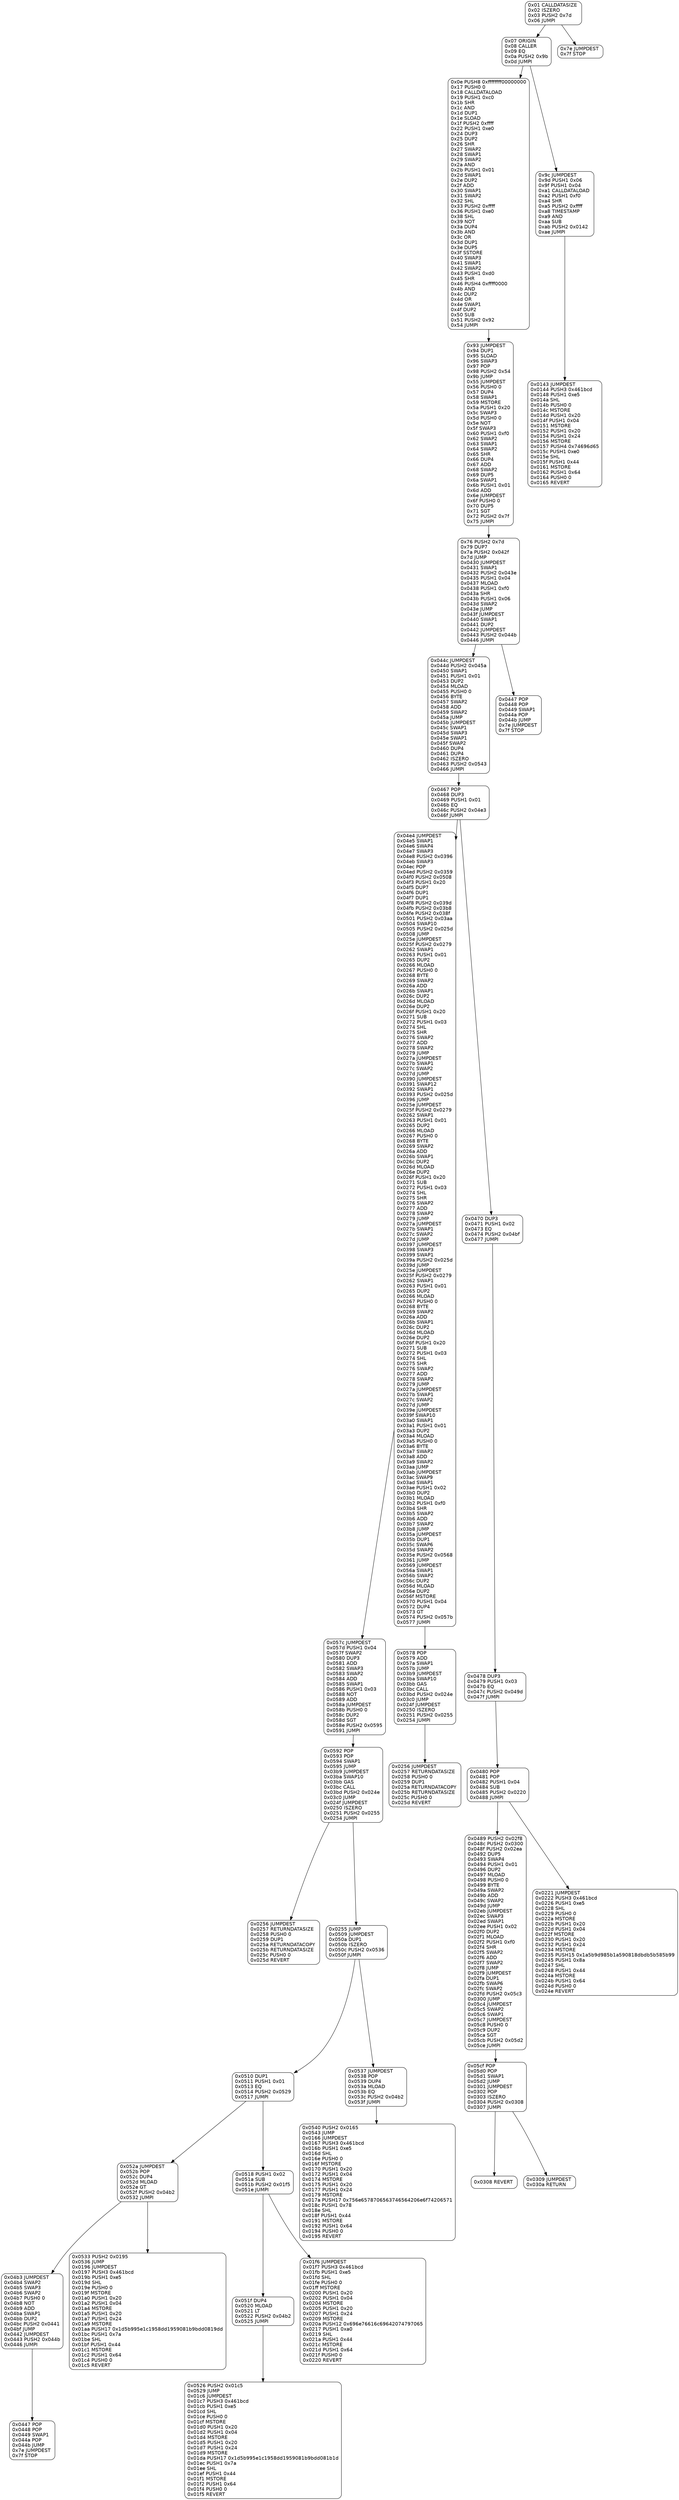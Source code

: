 digraph G {
    node [shape=box, style="rounded", fontname="Helvetica"];
    edge [fontname="Helvetica"];
    0 [ label = "0x01 CALLDATASIZE \l0x02 ISZERO \l0x03 PUSH2 0x7d\l0x06 JUMPI \l" ]
    1 [ label = "0x07 ORIGIN \l0x08 CALLER \l0x09 EQ \l0x0a PUSH2 0x9b\l0x0d JUMPI \l" ]
    2 [ label = "0x0e PUSH8 0xffffffff00000000\l0x17 PUSH0 0\l0x18 CALLDATALOAD \l0x19 PUSH1 0xc0\l0x1b SHR \l0x1c AND \l0x1d DUP1 \l0x1e SLOAD \l0x1f PUSH2 0xffff\l0x22 PUSH1 0xe0\l0x24 DUP3 \l0x25 DUP2 \l0x26 SHR \l0x27 SWAP2 \l0x28 SWAP1 \l0x29 SWAP2 \l0x2a AND \l0x2b PUSH1 0x01\l0x2d SWAP1 \l0x2e DUP2 \l0x2f ADD \l0x30 SWAP1 \l0x31 SWAP2 \l0x32 SHL \l0x33 PUSH2 0xffff\l0x36 PUSH1 0xe0\l0x38 SHL \l0x39 NOT \l0x3a DUP4 \l0x3b AND \l0x3c OR \l0x3d DUP1 \l0x3e DUP5 \l0x3f SSTORE \l0x40 SWAP3 \l0x41 SWAP1 \l0x42 SWAP2 \l0x43 PUSH1 0xd0\l0x45 SHR \l0x46 PUSH4 0xffff0000\l0x4b AND \l0x4c DUP2 \l0x4d OR \l0x4e SWAP1 \l0x4f DUP2 \l0x50 SUB \l0x51 PUSH2 0x92\l0x54 JUMPI \l" ]
    3 [ label = "0x93 JUMPDEST \l0x94 DUP1 \l0x95 SLOAD \l0x96 SWAP3 \l0x97 POP \l0x98 PUSH2 0x54\l0x9b JUMP \l0x55 JUMPDEST \l0x56 PUSH0 0\l0x57 DUP4 \l0x58 SWAP1 \l0x59 MSTORE \l0x5a PUSH1 0x20\l0x5c SWAP3 \l0x5d PUSH0 0\l0x5e NOT \l0x5f SWAP3 \l0x60 PUSH1 0xf0\l0x62 SWAP2 \l0x63 SWAP1 \l0x64 SWAP2 \l0x65 SHR \l0x66 DUP4 \l0x67 ADD \l0x68 SWAP2 \l0x69 DUP5 \l0x6a SWAP1 \l0x6b PUSH1 0x01\l0x6d ADD \l0x6e JUMPDEST \l0x6f PUSH0 0\l0x70 DUP5 \l0x71 SGT \l0x72 PUSH2 0x7f\l0x75 JUMPI \l" ]
    4 [ label = "0x76 PUSH2 0x7d\l0x79 DUP7 \l0x7a PUSH2 0x042f\l0x7d JUMP \l0x0430 JUMPDEST \l0x0431 SWAP1 \l0x0432 PUSH2 0x043e\l0x0435 PUSH1 0x04\l0x0437 MLOAD \l0x0438 PUSH1 0xf0\l0x043a SHR \l0x043b PUSH1 0x06\l0x043d SWAP2 \l0x043e JUMP \l0x043f JUMPDEST \l0x0440 SWAP1 \l0x0441 DUP2 \l0x0442 JUMPDEST \l0x0443 PUSH2 0x044b\l0x0446 JUMPI \l" ]
    5 [ label = "0x044c JUMPDEST \l0x044d PUSH2 0x045a\l0x0450 SWAP1 \l0x0451 PUSH1 0x01\l0x0453 DUP2 \l0x0454 MLOAD \l0x0455 PUSH0 0\l0x0456 BYTE \l0x0457 SWAP2 \l0x0458 ADD \l0x0459 SWAP2 \l0x045a JUMP \l0x045b JUMPDEST \l0x045c SWAP1 \l0x045d SWAP3 \l0x045e SWAP1 \l0x045f SWAP2 \l0x0460 DUP4 \l0x0461 DUP4 \l0x0462 ISZERO \l0x0463 PUSH2 0x0543\l0x0466 JUMPI \l" ]
    6 [ label = "0x0467 POP \l0x0468 DUP3 \l0x0469 PUSH1 0x01\l0x046b EQ \l0x046c PUSH2 0x04e3\l0x046f JUMPI \l" ]
    7 [ label = "0x04e4 JUMPDEST \l0x04e5 SWAP1 \l0x04e6 SWAP4 \l0x04e7 SWAP3 \l0x04e8 PUSH2 0x0396\l0x04eb SWAP3 \l0x04ec POP \l0x04ed PUSH2 0x0359\l0x04f0 PUSH2 0x0508\l0x04f3 PUSH1 0x20\l0x04f5 DUP7 \l0x04f6 DUP1 \l0x04f7 DUP1 \l0x04f8 PUSH2 0x039d\l0x04fb PUSH2 0x03b8\l0x04fe PUSH2 0x038f\l0x0501 PUSH2 0x03aa\l0x0504 SWAP10 \l0x0505 PUSH2 0x025d\l0x0508 JUMP \l0x025e JUMPDEST \l0x025f PUSH2 0x0279\l0x0262 SWAP1 \l0x0263 PUSH1 0x01\l0x0265 DUP2 \l0x0266 MLOAD \l0x0267 PUSH0 0\l0x0268 BYTE \l0x0269 SWAP2 \l0x026a ADD \l0x026b SWAP1 \l0x026c DUP2 \l0x026d MLOAD \l0x026e DUP2 \l0x026f PUSH1 0x20\l0x0271 SUB \l0x0272 PUSH1 0x03\l0x0274 SHL \l0x0275 SHR \l0x0276 SWAP2 \l0x0277 ADD \l0x0278 SWAP2 \l0x0279 JUMP \l0x027a JUMPDEST \l0x027b SWAP1 \l0x027c SWAP2 \l0x027d JUMP \l0x0390 JUMPDEST \l0x0391 SWAP12 \l0x0392 SWAP1 \l0x0393 PUSH2 0x025d\l0x0396 JUMP \l0x025e JUMPDEST \l0x025f PUSH2 0x0279\l0x0262 SWAP1 \l0x0263 PUSH1 0x01\l0x0265 DUP2 \l0x0266 MLOAD \l0x0267 PUSH0 0\l0x0268 BYTE \l0x0269 SWAP2 \l0x026a ADD \l0x026b SWAP1 \l0x026c DUP2 \l0x026d MLOAD \l0x026e DUP2 \l0x026f PUSH1 0x20\l0x0271 SUB \l0x0272 PUSH1 0x03\l0x0274 SHL \l0x0275 SHR \l0x0276 SWAP2 \l0x0277 ADD \l0x0278 SWAP2 \l0x0279 JUMP \l0x027a JUMPDEST \l0x027b SWAP1 \l0x027c SWAP2 \l0x027d JUMP \l0x0397 JUMPDEST \l0x0398 SWAP3 \l0x0399 SWAP1 \l0x039a PUSH2 0x025d\l0x039d JUMP \l0x025e JUMPDEST \l0x025f PUSH2 0x0279\l0x0262 SWAP1 \l0x0263 PUSH1 0x01\l0x0265 DUP2 \l0x0266 MLOAD \l0x0267 PUSH0 0\l0x0268 BYTE \l0x0269 SWAP2 \l0x026a ADD \l0x026b SWAP1 \l0x026c DUP2 \l0x026d MLOAD \l0x026e DUP2 \l0x026f PUSH1 0x20\l0x0271 SUB \l0x0272 PUSH1 0x03\l0x0274 SHL \l0x0275 SHR \l0x0276 SWAP2 \l0x0277 ADD \l0x0278 SWAP2 \l0x0279 JUMP \l0x027a JUMPDEST \l0x027b SWAP1 \l0x027c SWAP2 \l0x027d JUMP \l0x039e JUMPDEST \l0x039f SWAP10 \l0x03a0 SWAP1 \l0x03a1 PUSH1 0x01\l0x03a3 DUP2 \l0x03a4 MLOAD \l0x03a5 PUSH0 0\l0x03a6 BYTE \l0x03a7 SWAP2 \l0x03a8 ADD \l0x03a9 SWAP2 \l0x03aa JUMP \l0x03ab JUMPDEST \l0x03ac SWAP9 \l0x03ad SWAP1 \l0x03ae PUSH1 0x02\l0x03b0 DUP2 \l0x03b1 MLOAD \l0x03b2 PUSH1 0xf0\l0x03b4 SHR \l0x03b5 SWAP2 \l0x03b6 ADD \l0x03b7 SWAP2 \l0x03b8 JUMP \l0x035a JUMPDEST \l0x035b DUP1 \l0x035c SWAP6 \l0x035d SWAP2 \l0x035e PUSH2 0x0568\l0x0361 JUMP \l0x0569 JUMPDEST \l0x056a SWAP1 \l0x056b SWAP2 \l0x056c DUP2 \l0x056d MLOAD \l0x056e DUP2 \l0x056f MSTORE \l0x0570 PUSH1 0x04\l0x0572 DUP4 \l0x0573 GT \l0x0574 PUSH2 0x057b\l0x0577 JUMPI \l" ]
    8 [ label = "0x057c JUMPDEST \l0x057d PUSH1 0x04\l0x057f SWAP2 \l0x0580 DUP3 \l0x0581 ADD \l0x0582 SWAP3 \l0x0583 SWAP2 \l0x0584 ADD \l0x0585 SWAP1 \l0x0586 PUSH1 0x03\l0x0588 NOT \l0x0589 ADD \l0x058a JUMPDEST \l0x058b PUSH0 0\l0x058c DUP2 \l0x058d SGT \l0x058e PUSH2 0x0595\l0x0591 JUMPI \l" ]
    9 [ label = "0x0592 POP \l0x0593 POP \l0x0594 SWAP1 \l0x0595 JUMP \l0x03b9 JUMPDEST \l0x03ba SWAP10 \l0x03bb GAS \l0x03bc CALL \l0x03bd PUSH2 0x024e\l0x03c0 JUMP \l0x024f JUMPDEST \l0x0250 ISZERO \l0x0251 PUSH2 0x0255\l0x0254 JUMPI \l" ]
    10 [ label = "0x0256 JUMPDEST \l0x0257 RETURNDATASIZE \l0x0258 PUSH0 0\l0x0259 DUP1 \l0x025a RETURNDATACOPY \l0x025b RETURNDATASIZE \l0x025c PUSH0 0\l0x025d REVERT \l" ]
    11 [ label = "0x0255 JUMP \l0x0509 JUMPDEST \l0x050a DUP1 \l0x050b ISZERO \l0x050c PUSH2 0x0536\l0x050f JUMPI \l" ]
    12 [ label = "0x0510 DUP1 \l0x0511 PUSH1 0x01\l0x0513 EQ \l0x0514 PUSH2 0x0529\l0x0517 JUMPI \l" ]
    13 [ label = "0x052a JUMPDEST \l0x052b POP \l0x052c DUP4 \l0x052d MLOAD \l0x052e GT \l0x052f PUSH2 0x04b2\l0x0532 JUMPI \l" ]
    14 [ label = "0x04b3 JUMPDEST \l0x04b4 SWAP2 \l0x04b5 SWAP3 \l0x04b6 SWAP2 \l0x04b7 PUSH0 0\l0x04b8 NOT \l0x04b9 ADD \l0x04ba SWAP1 \l0x04bb DUP2 \l0x04bc PUSH2 0x0441\l0x04bf JUMP \l0x0442 JUMPDEST \l0x0443 PUSH2 0x044b\l0x0446 JUMPI \l" ]
    15 [ label = "0x0447 POP \l0x0448 POP \l0x0449 SWAP1 \l0x044a POP \l0x044b JUMP \l0x7e JUMPDEST \l0x7f STOP \l" ]
    16 [ label = "0x0533 PUSH2 0x0195\l0x0536 JUMP \l0x0196 JUMPDEST \l0x0197 PUSH3 0x461bcd\l0x019b PUSH1 0xe5\l0x019d SHL \l0x019e PUSH0 0\l0x019f MSTORE \l0x01a0 PUSH1 0x20\l0x01a2 PUSH1 0x04\l0x01a4 MSTORE \l0x01a5 PUSH1 0x20\l0x01a7 PUSH1 0x24\l0x01a9 MSTORE \l0x01aa PUSH17 0x1d5b995e1c1958dd1959081b9bdd0819dd\l0x01bc PUSH1 0x7a\l0x01be SHL \l0x01bf PUSH1 0x44\l0x01c1 MSTORE \l0x01c2 PUSH1 0x64\l0x01c4 PUSH0 0\l0x01c5 REVERT \l" ]
    17 [ label = "0x0518 PUSH1 0x02\l0x051a SUB \l0x051b PUSH2 0x01f5\l0x051e JUMPI \l" ]
    18 [ label = "0x051f DUP4 \l0x0520 MLOAD \l0x0521 LT \l0x0522 PUSH2 0x04b2\l0x0525 JUMPI \l" ]
    19 [ label = "0x0526 PUSH2 0x01c5\l0x0529 JUMP \l0x01c6 JUMPDEST \l0x01c7 PUSH3 0x461bcd\l0x01cb PUSH1 0xe5\l0x01cd SHL \l0x01ce PUSH0 0\l0x01cf MSTORE \l0x01d0 PUSH1 0x20\l0x01d2 PUSH1 0x04\l0x01d4 MSTORE \l0x01d5 PUSH1 0x20\l0x01d7 PUSH1 0x24\l0x01d9 MSTORE \l0x01da PUSH17 0x1d5b995e1c1958dd1959081b9bdd081b1d\l0x01ec PUSH1 0x7a\l0x01ee SHL \l0x01ef PUSH1 0x44\l0x01f1 MSTORE \l0x01f2 PUSH1 0x64\l0x01f4 PUSH0 0\l0x01f5 REVERT \l" ]
    20 [ label = "0x01f6 JUMPDEST \l0x01f7 PUSH3 0x461bcd\l0x01fb PUSH1 0xe5\l0x01fd SHL \l0x01fe PUSH0 0\l0x01ff MSTORE \l0x0200 PUSH1 0x20\l0x0202 PUSH1 0x04\l0x0204 MSTORE \l0x0205 PUSH1 0x20\l0x0207 PUSH1 0x24\l0x0209 MSTORE \l0x020a PUSH12 0x696e76616c69642074797065\l0x0217 PUSH1 0xa0\l0x0219 SHL \l0x021a PUSH1 0x44\l0x021c MSTORE \l0x021d PUSH1 0x64\l0x021f PUSH0 0\l0x0220 REVERT \l" ]
    21 [ label = "0x0537 JUMPDEST \l0x0538 POP \l0x0539 DUP4 \l0x053a MLOAD \l0x053b EQ \l0x053c PUSH2 0x04b2\l0x053f JUMPI \l" ]
    22 [ label = "0x0540 PUSH2 0x0165\l0x0543 JUMP \l0x0166 JUMPDEST \l0x0167 PUSH3 0x461bcd\l0x016b PUSH1 0xe5\l0x016d SHL \l0x016e PUSH0 0\l0x016f MSTORE \l0x0170 PUSH1 0x20\l0x0172 PUSH1 0x04\l0x0174 MSTORE \l0x0175 PUSH1 0x20\l0x0177 PUSH1 0x24\l0x0179 MSTORE \l0x017a PUSH17 0x756e6578706563746564206e6f74206571\l0x018c PUSH1 0x78\l0x018e SHL \l0x018f PUSH1 0x44\l0x0191 MSTORE \l0x0192 PUSH1 0x64\l0x0194 PUSH0 0\l0x0195 REVERT \l" ]
    23 [ label = "0x0578 POP \l0x0579 ADD \l0x057a SWAP1 \l0x057b JUMP \l0x03b9 JUMPDEST \l0x03ba SWAP10 \l0x03bb GAS \l0x03bc CALL \l0x03bd PUSH2 0x024e\l0x03c0 JUMP \l0x024f JUMPDEST \l0x0250 ISZERO \l0x0251 PUSH2 0x0255\l0x0254 JUMPI \l" ]
    24 [ label = "0x0256 JUMPDEST \l0x0257 RETURNDATASIZE \l0x0258 PUSH0 0\l0x0259 DUP1 \l0x025a RETURNDATACOPY \l0x025b RETURNDATASIZE \l0x025c PUSH0 0\l0x025d REVERT \l" ]
    25 [ label = "0x0470 DUP3 \l0x0471 PUSH1 0x02\l0x0473 EQ \l0x0474 PUSH2 0x04bf\l0x0477 JUMPI \l" ]
    26 [ label = "0x0478 DUP3 \l0x0479 PUSH1 0x03\l0x047b EQ \l0x047c PUSH2 0x049d\l0x047f JUMPI \l" ]
    27 [ label = "0x0480 POP \l0x0481 POP \l0x0482 PUSH1 0x04\l0x0484 SUB \l0x0485 PUSH2 0x0220\l0x0488 JUMPI \l" ]
    28 [ label = "0x0489 PUSH2 0x02f8\l0x048c PUSH2 0x0300\l0x048f PUSH2 0x02ea\l0x0492 DUP5 \l0x0493 SWAP4 \l0x0494 PUSH1 0x01\l0x0496 DUP2 \l0x0497 MLOAD \l0x0498 PUSH0 0\l0x0499 BYTE \l0x049a SWAP2 \l0x049b ADD \l0x049c SWAP2 \l0x049d JUMP \l0x02eb JUMPDEST \l0x02ec SWAP3 \l0x02ed SWAP1 \l0x02ee PUSH1 0x02\l0x02f0 DUP2 \l0x02f1 MLOAD \l0x02f2 PUSH1 0xf0\l0x02f4 SHR \l0x02f5 SWAP2 \l0x02f6 ADD \l0x02f7 SWAP2 \l0x02f8 JUMP \l0x02f9 JUMPDEST \l0x02fa DUP1 \l0x02fb SWAP6 \l0x02fc SWAP2 \l0x02fd PUSH2 0x05c3\l0x0300 JUMP \l0x05c4 JUMPDEST \l0x05c5 SWAP2 \l0x05c6 SWAP1 \l0x05c7 JUMPDEST \l0x05c8 PUSH0 0\l0x05c9 DUP2 \l0x05ca SGT \l0x05cb PUSH2 0x05d2\l0x05ce JUMPI \l" ]
    29 [ label = "0x05cf POP \l0x05d0 POP \l0x05d1 SWAP1 \l0x05d2 JUMP \l0x0301 JUMPDEST \l0x0302 POP \l0x0303 ISZERO \l0x0304 PUSH2 0x0308\l0x0307 JUMPI \l" ]
    30 [ label = "0x0308 REVERT \l" ]
    31 [ label = "0x0309 JUMPDEST \l0x030a RETURN \l" ]
    32 [ label = "0x0221 JUMPDEST \l0x0222 PUSH3 0x461bcd\l0x0226 PUSH1 0xe5\l0x0228 SHL \l0x0229 PUSH0 0\l0x022a MSTORE \l0x022b PUSH1 0x20\l0x022d PUSH1 0x04\l0x022f MSTORE \l0x0230 PUSH1 0x20\l0x0232 PUSH1 0x24\l0x0234 MSTORE \l0x0235 PUSH15 0x1a5b9d985b1a590818dbdb5b585b99\l0x0245 PUSH1 0x8a\l0x0247 SHL \l0x0248 PUSH1 0x44\l0x024a MSTORE \l0x024b PUSH1 0x64\l0x024d PUSH0 0\l0x024e REVERT \l" ]
    33 [ label = "0x0447 POP \l0x0448 POP \l0x0449 SWAP1 \l0x044a POP \l0x044b JUMP \l0x7e JUMPDEST \l0x7f STOP \l" ]
    34 [ label = "0x9c JUMPDEST \l0x9d PUSH1 0x06\l0x9f PUSH1 0x04\l0xa1 CALLDATALOAD \l0xa2 PUSH1 0xf0\l0xa4 SHR \l0xa5 PUSH2 0xffff\l0xa8 TIMESTAMP \l0xa9 AND \l0xaa SUB \l0xab PUSH2 0x0142\l0xae JUMPI \l" ]
    35 [ label = "0x0143 JUMPDEST \l0x0144 PUSH3 0x461bcd\l0x0148 PUSH1 0xe5\l0x014a SHL \l0x014b PUSH0 0\l0x014c MSTORE \l0x014d PUSH1 0x20\l0x014f PUSH1 0x04\l0x0151 MSTORE \l0x0152 PUSH1 0x20\l0x0154 PUSH1 0x24\l0x0156 MSTORE \l0x0157 PUSH4 0x74696d65\l0x015c PUSH1 0xe0\l0x015e SHL \l0x015f PUSH1 0x44\l0x0161 MSTORE \l0x0162 PUSH1 0x64\l0x0164 PUSH0 0\l0x0165 REVERT \l" ]
    36 [ label = "0x7e JUMPDEST \l0x7f STOP \l" ]
    0 -> 1 []
    1 -> 2 []
    2 -> 3 []
    3 -> 4 []
    4 -> 5 []
    5 -> 6 []
    6 -> 7 []
    7 -> 8 []
    8 -> 9 []
    9 -> 10 []
    9 -> 11 []
    11 -> 12 []
    12 -> 13 []
    13 -> 14 []
    14 -> 15 []
    13 -> 16 []
    12 -> 17 []
    17 -> 18 []
    18 -> 19 []
    17 -> 20 []
    11 -> 21 []
    21 -> 22 []
    7 -> 23 []
    23 -> 24 []
    6 -> 25 []
    25 -> 26 []
    26 -> 27 []
    27 -> 28 []
    28 -> 29 []
    29 -> 30 []
    29 -> 31 []
    27 -> 32 []
    4 -> 33 []
    1 -> 34 []
    34 -> 35 []
    0 -> 36 []
}
